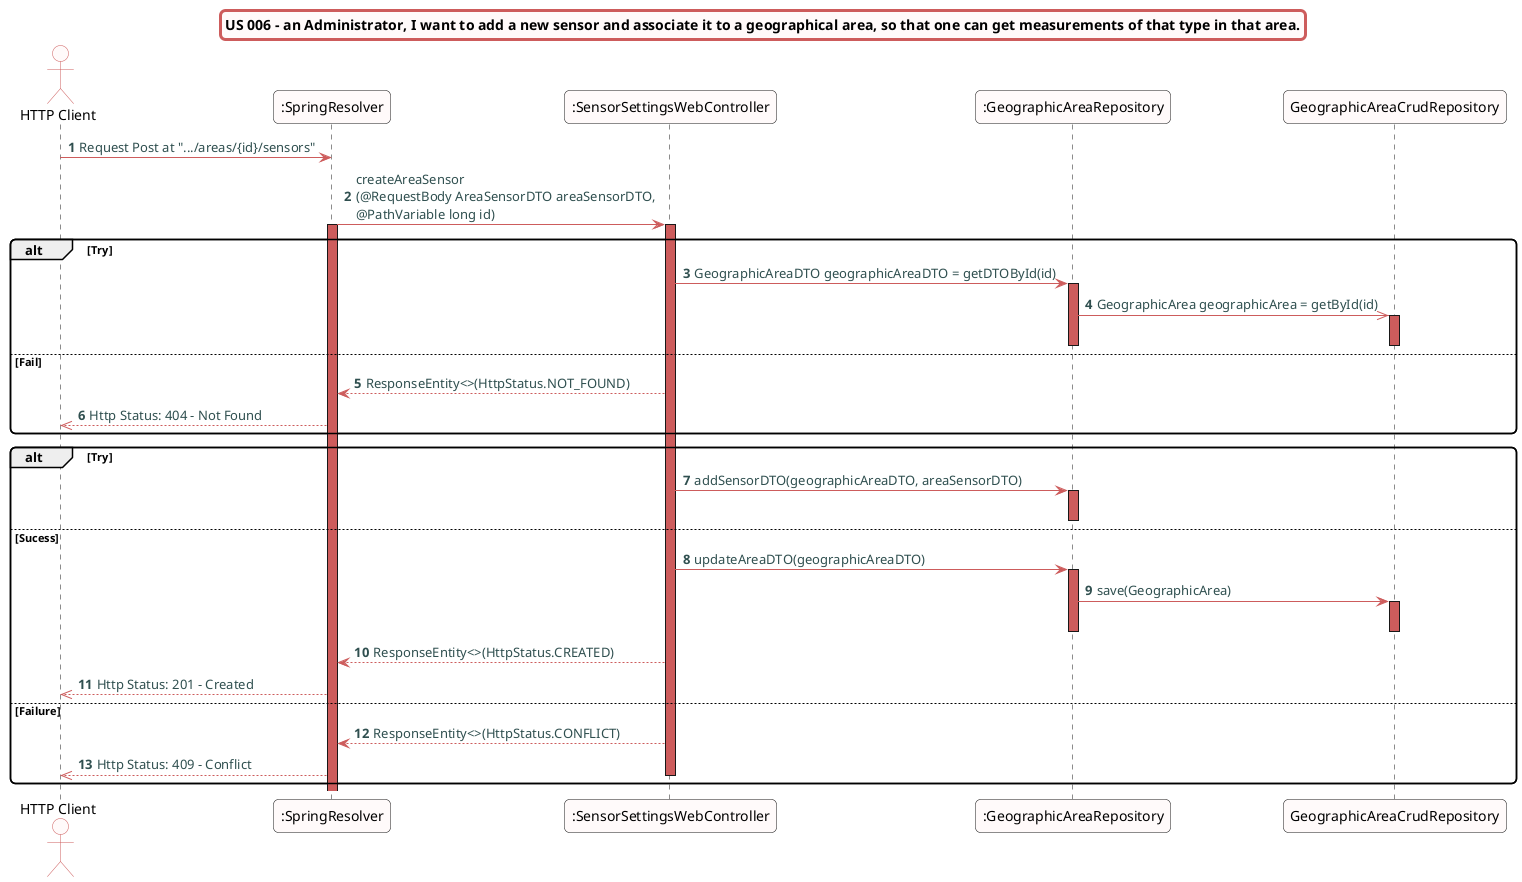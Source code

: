 @startuml
skinparam titleBorderRoundCorner 10
skinparam titleBorderThickness 3
skinparam titleBorderColor indianred
skinparam titleBackgroundColor snow
skinparam FontName quicksand

skinparam actor {
  BorderColor indianred
  backgroundColor Snow
  }

skinparam sequence {
  LifeLineBackgroundColor indianred
  ParticipantBackgroundColor snow
}

skinparam roundcorner 10

skinparam component {
  arrowThickness 1
  ArrowFontName Verdana
  ArrowColor indianred
  ArrowFontColor darkslategrey
}

title US 006 - an Administrator, I want to add a new sensor and associate it to a geographical area, so that one can get measurements of that type in that area.
autonumber
actor "HTTP Client"
"HTTP Client"  -> ":SpringResolver":  Request Post at ".../areas/{id}/sensors"
":SpringResolver" -> ":SensorSettingsWebController": createAreaSensor\n(@RequestBody AreaSensorDTO areaSensorDTO, \n@PathVariable long id)
activate ":SpringResolver"
activate ":SensorSettingsWebController"
alt Try
":SensorSettingsWebController" -> ":GeographicAreaRepository": GeographicAreaDTO geographicAreaDTO = getDTOById(id)
activate ":GeographicAreaRepository"
":GeographicAreaRepository" ->> "GeographicAreaCrudRepository": GeographicArea geographicArea = getById(id)
activate "GeographicAreaCrudRepository"
deactivate "GeographicAreaCrudRepository"
deactivate ":GeographicAreaRepository"
else Fail
":SensorSettingsWebController" --> ":SpringResolver": ResponseEntity<>(HttpStatus.NOT_FOUND)
":SpringResolver" -->> "HTTP Client": Http Status: 404 - Not Found
end
alt Try
":SensorSettingsWebController" -> ":GeographicAreaRepository": addSensorDTO(geographicAreaDTO, areaSensorDTO)
activate ":GeographicAreaRepository"
deactivate ":GeographicAreaRepository"
else Sucess
":SensorSettingsWebController" -> ":GeographicAreaRepository": updateAreaDTO(geographicAreaDTO)
activate ":GeographicAreaRepository"
":GeographicAreaRepository" -> "GeographicAreaCrudRepository": save(GeographicArea)
activate "GeographicAreaCrudRepository"
deactivate "GeographicAreaCrudRepository"
deactivate ":GeographicAreaRepository"
":SensorSettingsWebController" --> ":SpringResolver": ResponseEntity<>(HttpStatus.CREATED)
":SpringResolver" -->> "HTTP Client": Http Status: 201 - Created
else  Failure
":SensorSettingsWebController" --> ":SpringResolver": ResponseEntity<>(HttpStatus.CONFLICT)
":SpringResolver" -->> "HTTP Client": Http Status: 409 - Conflict
deactivate ":SensorSettingsWebController"
end
@enduml
